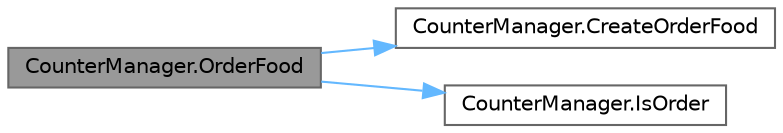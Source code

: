digraph "CounterManager.OrderFood"
{
 // LATEX_PDF_SIZE
  bgcolor="transparent";
  edge [fontname=Helvetica,fontsize=10,labelfontname=Helvetica,labelfontsize=10];
  node [fontname=Helvetica,fontsize=10,shape=box,height=0.2,width=0.4];
  rankdir="LR";
  Node1 [id="Node000001",label="CounterManager.OrderFood",height=0.2,width=0.4,color="gray40", fillcolor="grey60", style="filled", fontcolor="black",tooltip="料理を注文する"];
  Node1 -> Node2 [id="edge1_Node000001_Node000002",color="steelblue1",style="solid",tooltip=" "];
  Node2 [id="Node000002",label="CounterManager.CreateOrderFood",height=0.2,width=0.4,color="grey40", fillcolor="white", style="filled",URL="$class_counter_manager.html#a9948b79dd6b95ddeb00ec92d1083f5ff",tooltip=" "];
  Node1 -> Node3 [id="edge2_Node000001_Node000003",color="steelblue1",style="solid",tooltip=" "];
  Node3 [id="Node000003",label="CounterManager.IsOrder",height=0.2,width=0.4,color="grey40", fillcolor="white", style="filled",URL="$class_counter_manager.html#a5a5c0d0ce7a11d5494fd846c94a0e026",tooltip="料理を注文できるかどうか"];
}
